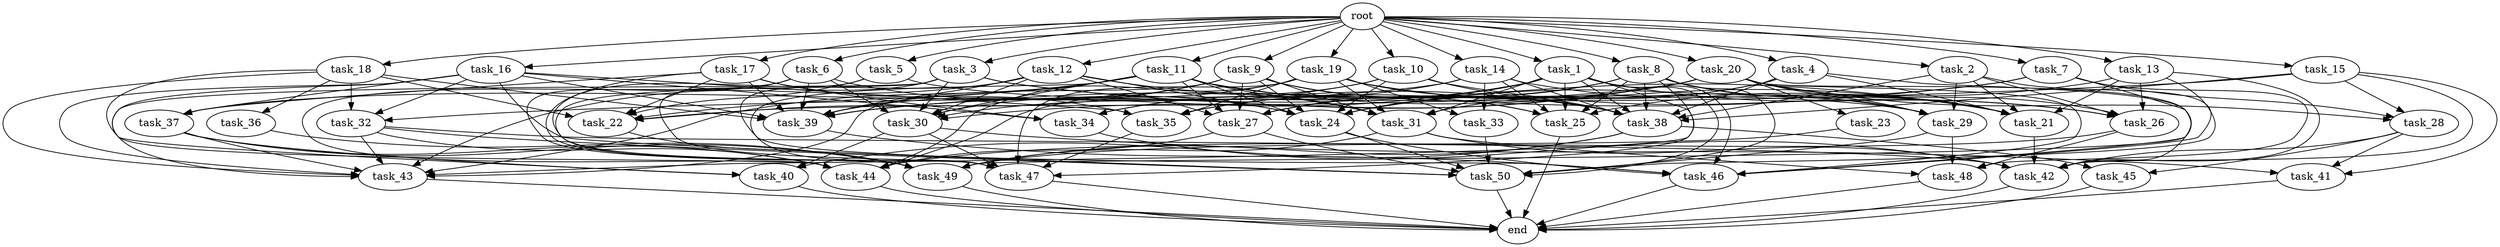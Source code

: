 digraph G {
  task_9 [size="5.525476e+10"];
  task_17 [size="9.639316e+10"];
  task_28 [size="2.214210e+10"];
  task_7 [size="2.531773e+10"];
  task_18 [size="7.134502e+10"];
  task_45 [size="7.000640e+10"];
  task_12 [size="7.247890e+10"];
  task_10 [size="3.893893e+10"];
  task_44 [size="8.055692e+10"];
  task_35 [size="4.724826e+10"];
  task_27 [size="2.491644e+10"];
  task_34 [size="8.158947e+10"];
  task_30 [size="4.529574e+10"];
  task_20 [size="1.092234e+09"];
  task_40 [size="3.915300e+10"];
  task_14 [size="1.768890e+10"];
  task_24 [size="4.224298e+10"];
  task_42 [size="6.154319e+10"];
  task_43 [size="3.326236e+10"];
  task_32 [size="3.317771e+10"];
  task_33 [size="2.897904e+10"];
  task_49 [size="2.460234e+10"];
  task_16 [size="8.221942e+10"];
  task_11 [size="4.633955e+10"];
  task_23 [size="3.762930e+10"];
  task_41 [size="2.249560e+09"];
  task_21 [size="3.221278e+10"];
  task_26 [size="9.123937e+09"];
  task_19 [size="3.345459e+10"];
  task_37 [size="1.742794e+10"];
  task_2 [size="2.846373e+10"];
  task_50 [size="1.474186e+10"];
  task_47 [size="8.856708e+10"];
  task_13 [size="6.482955e+10"];
  task_8 [size="2.737667e+09"];
  task_5 [size="3.418949e+10"];
  task_29 [size="3.050145e+10"];
  task_6 [size="9.323914e+10"];
  task_36 [size="6.430290e+10"];
  task_22 [size="2.764604e+10"];
  root [size="0.000000e+00"];
  task_38 [size="7.758726e+09"];
  task_15 [size="8.867941e+10"];
  task_3 [size="7.798220e+10"];
  task_39 [size="4.672157e+10"];
  task_4 [size="1.864868e+10"];
  task_31 [size="6.297612e+10"];
  task_25 [size="6.740908e+10"];
  task_1 [size="6.948934e+10"];
  end [size="0.000000e+00"];
  task_48 [size="2.407588e+10"];
  task_46 [size="5.887766e+10"];

  task_9 -> task_31 [size="1.049602e+08"];
  task_9 -> task_22 [size="4.607674e+07"];
  task_9 -> task_24 [size="5.280372e+07"];
  task_9 -> task_25 [size="1.123485e+08"];
  task_9 -> task_38 [size="7.758726e+06"];
  task_9 -> task_27 [size="4.152741e+07"];
  task_9 -> task_43 [size="3.695818e+07"];
  task_9 -> task_39 [size="4.672157e+07"];
  task_17 -> task_47 [size="1.265244e+08"];
  task_17 -> task_22 [size="4.607674e+07"];
  task_17 -> task_35 [size="9.449651e+07"];
  task_17 -> task_39 [size="4.672157e+07"];
  task_17 -> task_37 [size="5.809314e+07"];
  task_17 -> task_34 [size="2.039737e+08"];
  task_28 -> task_41 [size="7.498532e+06"];
  task_28 -> task_45 [size="3.500320e+08"];
  task_28 -> task_42 [size="7.692899e+07"];
  task_7 -> task_28 [size="7.380699e+07"];
  task_7 -> task_48 [size="6.018970e+07"];
  task_7 -> task_39 [size="4.672157e+07"];
  task_7 -> task_24 [size="5.280372e+07"];
  task_7 -> task_49 [size="2.460234e+07"];
  task_18 -> task_43 [size="3.695818e+07"];
  task_18 -> task_44 [size="1.006962e+08"];
  task_18 -> task_22 [size="4.607674e+07"];
  task_18 -> task_32 [size="1.105924e+08"];
  task_18 -> task_36 [size="6.430290e+08"];
  task_18 -> task_39 [size="4.672157e+07"];
  task_45 -> end [size="1.000000e-12"];
  task_12 -> task_31 [size="1.049602e+08"];
  task_12 -> task_24 [size="5.280372e+07"];
  task_12 -> task_27 [size="4.152741e+07"];
  task_12 -> task_46 [size="8.411094e+07"];
  task_12 -> task_43 [size="3.695818e+07"];
  task_12 -> task_30 [size="6.470820e+07"];
  task_12 -> task_39 [size="4.672157e+07"];
  task_10 -> task_38 [size="7.758726e+06"];
  task_10 -> task_44 [size="1.006962e+08"];
  task_10 -> task_26 [size="1.824787e+07"];
  task_10 -> task_30 [size="6.470820e+07"];
  task_10 -> task_24 [size="5.280372e+07"];
  task_44 -> end [size="1.000000e-12"];
  task_35 -> task_47 [size="1.265244e+08"];
  task_27 -> task_50 [size="1.637984e+07"];
  task_27 -> task_44 [size="1.006962e+08"];
  task_34 -> task_42 [size="7.692899e+07"];
  task_30 -> task_41 [size="7.498532e+06"];
  task_30 -> task_40 [size="9.788249e+07"];
  task_30 -> task_47 [size="1.265244e+08"];
  task_20 -> task_23 [size="3.762930e+08"];
  task_20 -> task_28 [size="7.380699e+07"];
  task_20 -> task_21 [size="4.026598e+07"];
  task_20 -> task_27 [size="4.152741e+07"];
  task_20 -> task_22 [size="4.607674e+07"];
  task_20 -> task_46 [size="8.411094e+07"];
  task_20 -> task_39 [size="4.672157e+07"];
  task_20 -> task_26 [size="1.824787e+07"];
  task_20 -> task_42 [size="7.692899e+07"];
  task_20 -> task_35 [size="9.449651e+07"];
  task_20 -> task_29 [size="6.100291e+07"];
  task_20 -> task_30 [size="6.470820e+07"];
  task_40 -> end [size="1.000000e-12"];
  task_14 -> task_21 [size="4.026598e+07"];
  task_14 -> task_33 [size="1.448952e+08"];
  task_14 -> task_25 [size="1.123485e+08"];
  task_14 -> task_38 [size="7.758726e+06"];
  task_14 -> task_34 [size="2.039737e+08"];
  task_14 -> task_37 [size="5.809314e+07"];
  task_24 -> task_50 [size="1.637984e+07"];
  task_24 -> task_46 [size="8.411094e+07"];
  task_42 -> end [size="1.000000e-12"];
  task_43 -> end [size="1.000000e-12"];
  task_32 -> task_50 [size="1.637984e+07"];
  task_32 -> task_43 [size="3.695818e+07"];
  task_32 -> task_44 [size="1.006962e+08"];
  task_32 -> task_42 [size="7.692899e+07"];
  task_33 -> task_50 [size="1.637984e+07"];
  task_49 -> end [size="1.000000e-12"];
  task_16 -> task_50 [size="1.637984e+07"];
  task_16 -> task_40 [size="9.788249e+07"];
  task_16 -> task_32 [size="1.105924e+08"];
  task_16 -> task_39 [size="4.672157e+07"];
  task_16 -> task_35 [size="9.449651e+07"];
  task_16 -> task_43 [size="3.695818e+07"];
  task_16 -> task_37 [size="5.809314e+07"];
  task_16 -> task_34 [size="2.039737e+08"];
  task_11 -> task_31 [size="1.049602e+08"];
  task_11 -> task_21 [size="4.026598e+07"];
  task_11 -> task_22 [size="4.607674e+07"];
  task_11 -> task_24 [size="5.280372e+07"];
  task_11 -> task_25 [size="1.123485e+08"];
  task_11 -> task_27 [size="4.152741e+07"];
  task_11 -> task_47 [size="1.265244e+08"];
  task_11 -> task_43 [size="3.695818e+07"];
  task_11 -> task_30 [size="6.470820e+07"];
  task_11 -> task_39 [size="4.672157e+07"];
  task_23 -> task_49 [size="2.460234e+07"];
  task_41 -> end [size="1.000000e-12"];
  task_21 -> task_42 [size="7.692899e+07"];
  task_26 -> task_44 [size="1.006962e+08"];
  task_26 -> task_48 [size="6.018970e+07"];
  task_19 -> task_31 [size="1.049602e+08"];
  task_19 -> task_44 [size="1.006962e+08"];
  task_19 -> task_33 [size="1.448952e+08"];
  task_19 -> task_35 [size="9.449651e+07"];
  task_19 -> task_38 [size="7.758726e+06"];
  task_19 -> task_29 [size="6.100291e+07"];
  task_19 -> task_47 [size="1.265244e+08"];
  task_19 -> task_30 [size="6.470820e+07"];
  task_37 -> task_40 [size="9.788249e+07"];
  task_37 -> task_44 [size="1.006962e+08"];
  task_37 -> task_43 [size="3.695818e+07"];
  task_37 -> task_49 [size="2.460234e+07"];
  task_2 -> task_21 [size="4.026598e+07"];
  task_2 -> task_29 [size="6.100291e+07"];
  task_2 -> task_38 [size="7.758726e+06"];
  task_2 -> task_26 [size="1.824787e+07"];
  task_2 -> task_46 [size="8.411094e+07"];
  task_50 -> end [size="1.000000e-12"];
  task_47 -> end [size="1.000000e-12"];
  task_13 -> task_50 [size="1.637984e+07"];
  task_13 -> task_21 [size="4.026598e+07"];
  task_13 -> task_25 [size="1.123485e+08"];
  task_13 -> task_26 [size="1.824787e+07"];
  task_13 -> task_42 [size="7.692899e+07"];
  task_8 -> task_50 [size="1.637984e+07"];
  task_8 -> task_43 [size="3.695818e+07"];
  task_8 -> task_21 [size="4.026598e+07"];
  task_8 -> task_24 [size="5.280372e+07"];
  task_8 -> task_25 [size="1.123485e+08"];
  task_8 -> task_38 [size="7.758726e+06"];
  task_8 -> task_27 [size="4.152741e+07"];
  task_8 -> task_29 [size="6.100291e+07"];
  task_5 -> task_29 [size="6.100291e+07"];
  task_5 -> task_22 [size="4.607674e+07"];
  task_5 -> task_49 [size="2.460234e+07"];
  task_29 -> task_50 [size="1.637984e+07"];
  task_29 -> task_48 [size="6.018970e+07"];
  task_6 -> task_39 [size="4.672157e+07"];
  task_6 -> task_44 [size="1.006962e+08"];
  task_6 -> task_24 [size="5.280372e+07"];
  task_6 -> task_30 [size="6.470820e+07"];
  task_6 -> task_49 [size="2.460234e+07"];
  task_36 -> task_49 [size="2.460234e+07"];
  task_22 -> task_49 [size="2.460234e+07"];
  root -> task_8 [size="1.000000e-12"];
  root -> task_9 [size="1.000000e-12"];
  root -> task_1 [size="1.000000e-12"];
  root -> task_7 [size="1.000000e-12"];
  root -> task_14 [size="1.000000e-12"];
  root -> task_19 [size="1.000000e-12"];
  root -> task_17 [size="1.000000e-12"];
  root -> task_18 [size="1.000000e-12"];
  root -> task_3 [size="1.000000e-12"];
  root -> task_11 [size="1.000000e-12"];
  root -> task_12 [size="1.000000e-12"];
  root -> task_4 [size="1.000000e-12"];
  root -> task_10 [size="1.000000e-12"];
  root -> task_13 [size="1.000000e-12"];
  root -> task_5 [size="1.000000e-12"];
  root -> task_15 [size="1.000000e-12"];
  root -> task_2 [size="1.000000e-12"];
  root -> task_16 [size="1.000000e-12"];
  root -> task_6 [size="1.000000e-12"];
  root -> task_20 [size="1.000000e-12"];
  task_38 -> task_40 [size="9.788249e+07"];
  task_38 -> task_45 [size="3.500320e+08"];
  task_38 -> task_49 [size="2.460234e+07"];
  task_15 -> task_41 [size="7.498532e+06"];
  task_15 -> task_28 [size="7.380699e+07"];
  task_15 -> task_32 [size="1.105924e+08"];
  task_15 -> task_38 [size="7.758726e+06"];
  task_15 -> task_42 [size="7.692899e+07"];
  task_3 -> task_43 [size="3.695818e+07"];
  task_3 -> task_21 [size="4.026598e+07"];
  task_3 -> task_49 [size="2.460234e+07"];
  task_3 -> task_38 [size="7.758726e+06"];
  task_3 -> task_47 [size="1.265244e+08"];
  task_3 -> task_30 [size="6.470820e+07"];
  task_39 -> task_46 [size="8.411094e+07"];
  task_4 -> task_31 [size="1.049602e+08"];
  task_4 -> task_21 [size="4.026598e+07"];
  task_4 -> task_38 [size="7.758726e+06"];
  task_4 -> task_24 [size="5.280372e+07"];
  task_4 -> task_46 [size="8.411094e+07"];
  task_31 -> task_42 [size="7.692899e+07"];
  task_31 -> task_48 [size="6.018970e+07"];
  task_31 -> task_49 [size="2.460234e+07"];
  task_25 -> end [size="1.000000e-12"];
  task_1 -> task_50 [size="1.637984e+07"];
  task_1 -> task_47 [size="1.265244e+08"];
  task_1 -> task_26 [size="1.824787e+07"];
  task_1 -> task_25 [size="1.123485e+08"];
  task_1 -> task_35 [size="9.449651e+07"];
  task_1 -> task_38 [size="7.758726e+06"];
  task_1 -> task_27 [size="4.152741e+07"];
  task_1 -> task_39 [size="4.672157e+07"];
  task_1 -> task_31 [size="1.049602e+08"];
  task_1 -> task_34 [size="2.039737e+08"];
  task_1 -> task_46 [size="8.411094e+07"];
  task_48 -> end [size="1.000000e-12"];
  task_46 -> end [size="1.000000e-12"];
}
